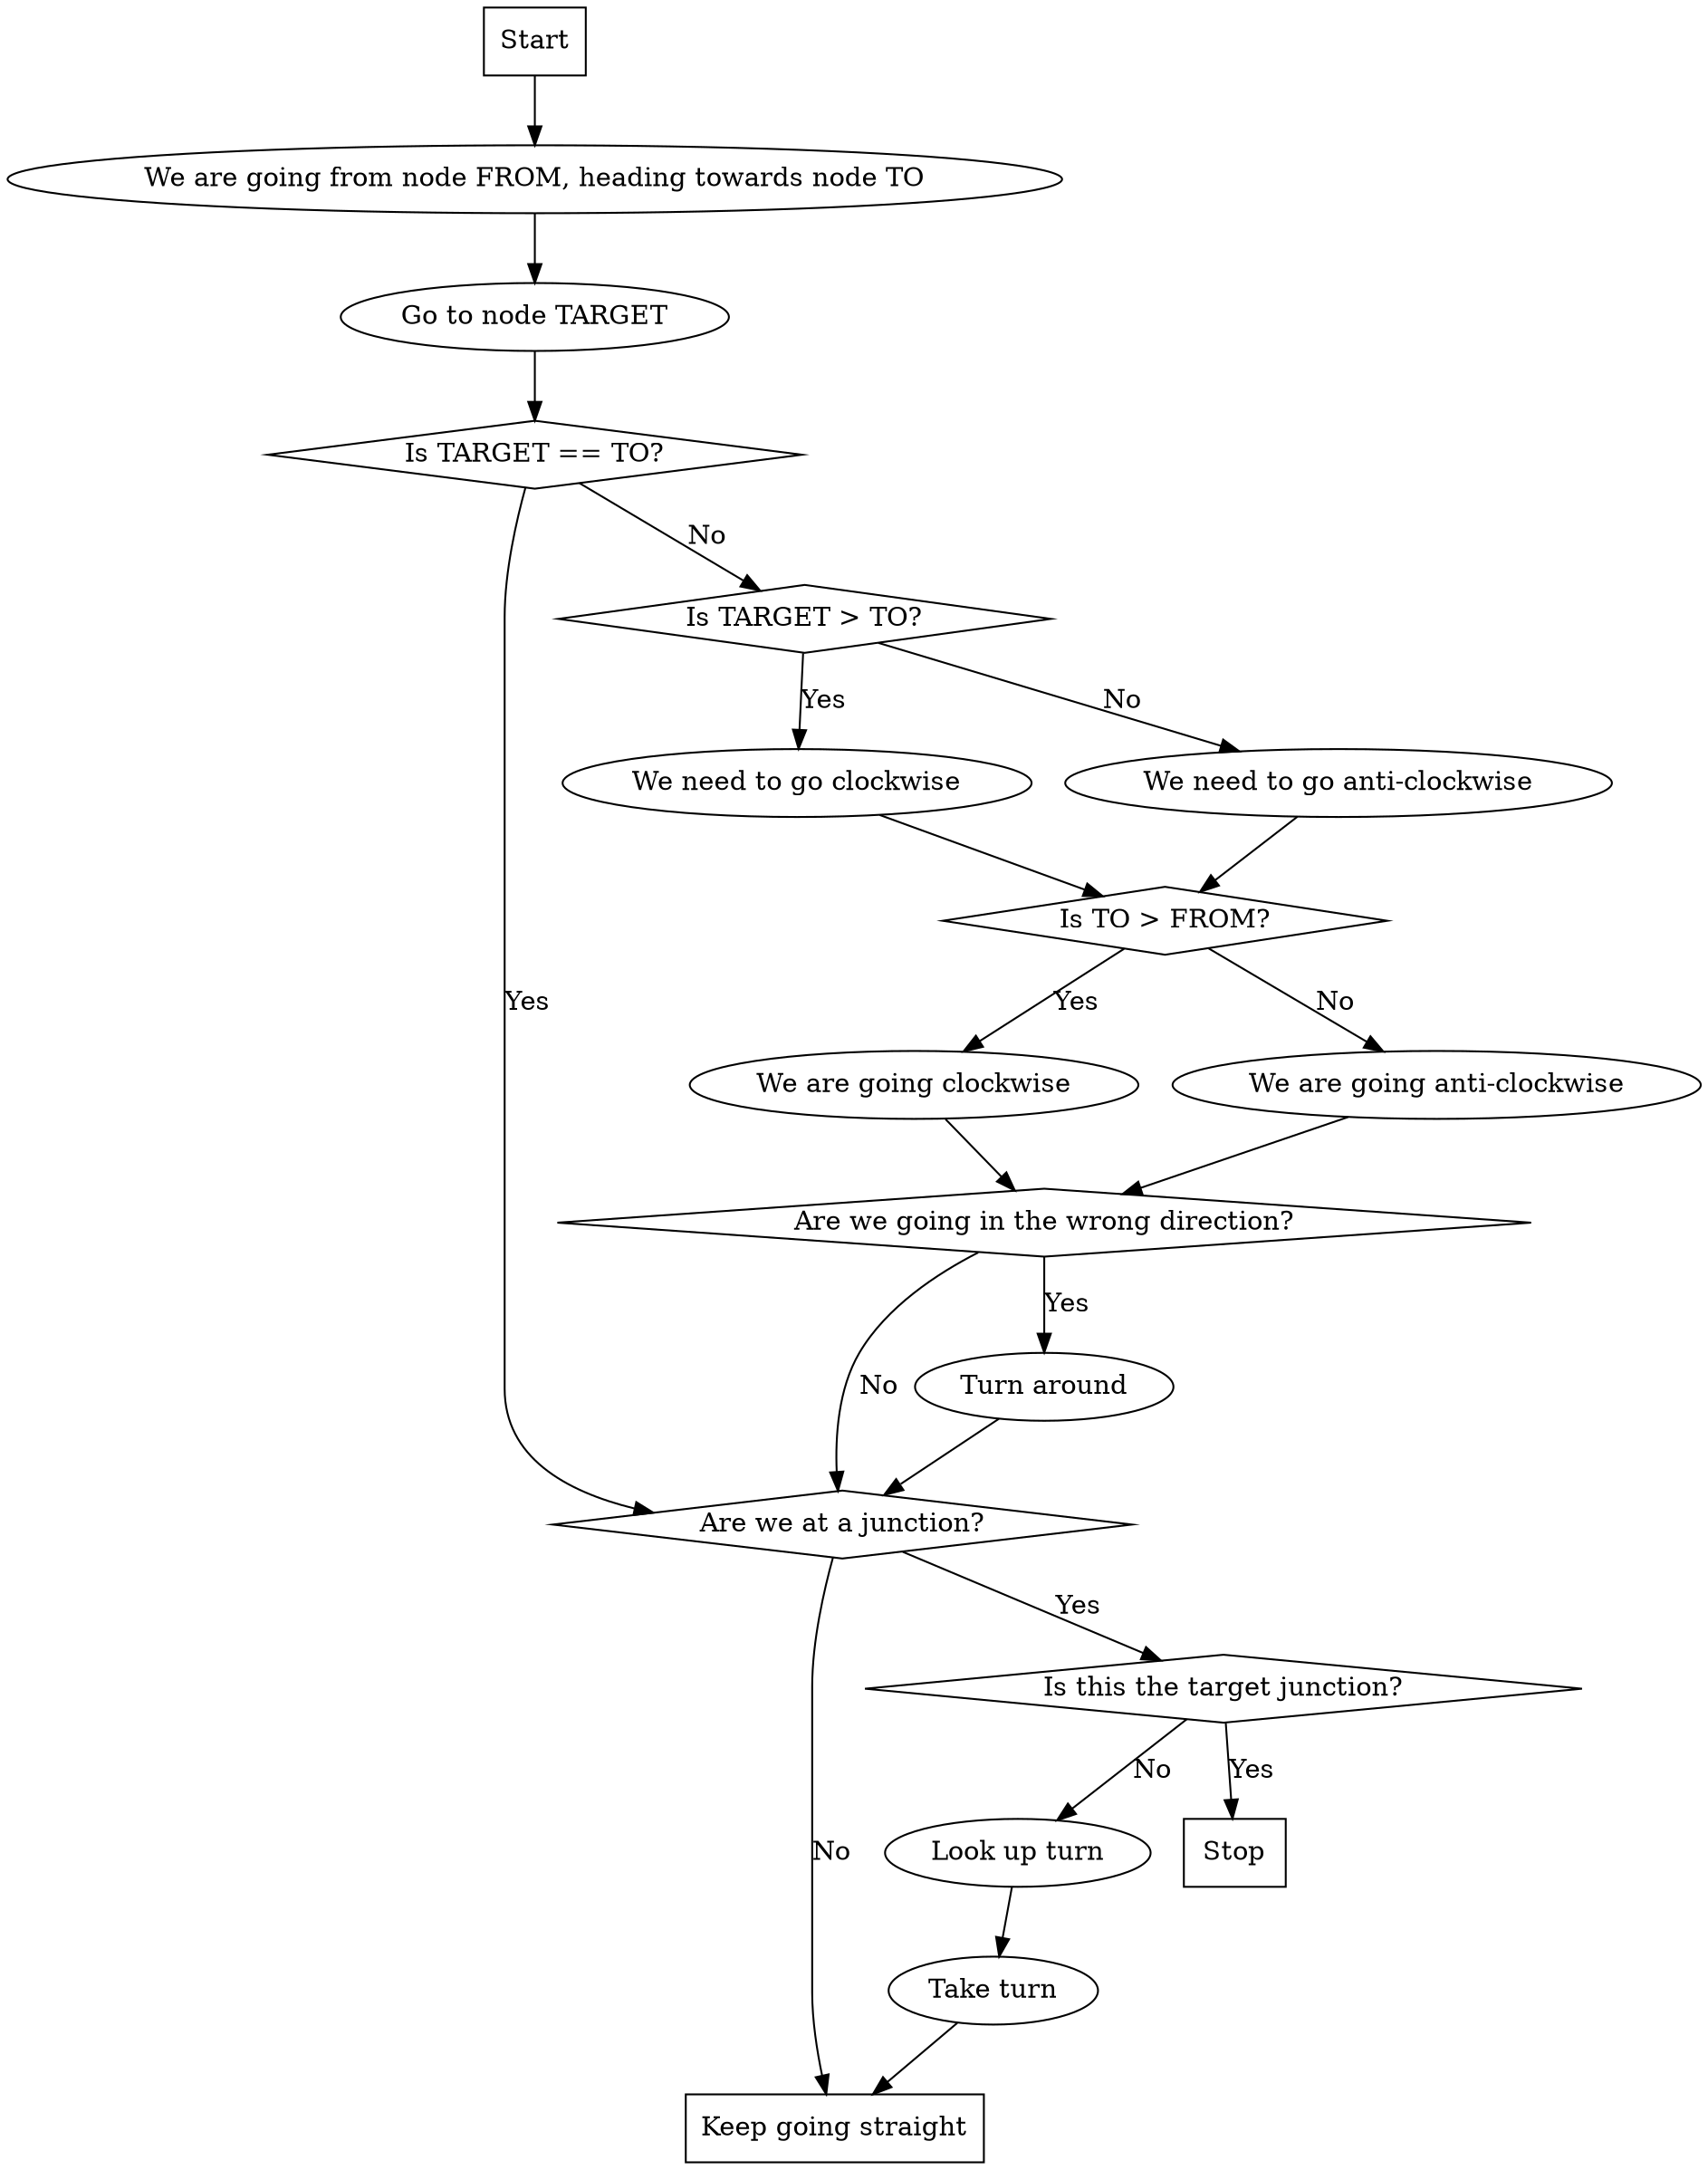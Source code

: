 digraph logic_flow {
    "Start" [shape=box];
    "Start" -> "We are going from node FROM, heading towards node TO";
    "We are going from node FROM, heading towards node TO" -> "Go to node TARGET";
    "Go to node TARGET" -> "Is TARGET == TO?";
    "Is TARGET == TO?" [shape=diamond];
    "Is TARGET == TO?" -> "Are we at a junction?" [label="Yes"];
    "Is TARGET == TO?" -> "Is TARGET > TO?" [label="No"];
    "Is TARGET > TO?" [shape=diamond];
    "Is TARGET > TO?" -> "We need to go clockwise" [label="Yes"];
    "Is TARGET > TO?" -> "We need to go anti-clockwise" [label="No"];
    "We need to go anti-clockwise" -> "Is TO > FROM?";
    "We need to go clockwise" -> "Is TO > FROM?";
    "Is TO > FROM?" [shape=diamond];
    "Is TO > FROM?" -> "We are going clockwise" [label="Yes"];
    "Is TO > FROM?" -> "We are going anti-clockwise" [label="No"];
    "We are going clockwise" -> "Are we going in the wrong direction?";
    "We are going anti-clockwise" -> "Are we going in the wrong direction?";
    "Are we going in the wrong direction?" [shape=diamond];
    "Are we going in the wrong direction?" -> "Turn around" [label="Yes"];
    "Turn around" -> "Are we at a junction?";
    "Are we going in the wrong direction?" -> "Are we at a junction?" [label="No"];
    "Are we at a junction?" [shape=diamond];
    "Are we at a junction?" -> "Keep going straight" [label="No"];
    "Are we at a junction?" -> "Is this the target junction?" [label="Yes"];
    "Is this the target junction?" [shape=diamond];
    "Is this the target junction?" -> "Look up turn" [label="No"];
    "Is this the target junction?" -> "Stop" [label="Yes"];
    "Stop" [shape=box];
    "Look up turn" -> "Take turn";
    "Take turn" -> "Keep going straight";
    "Keep going straight" [shape=box];
}
